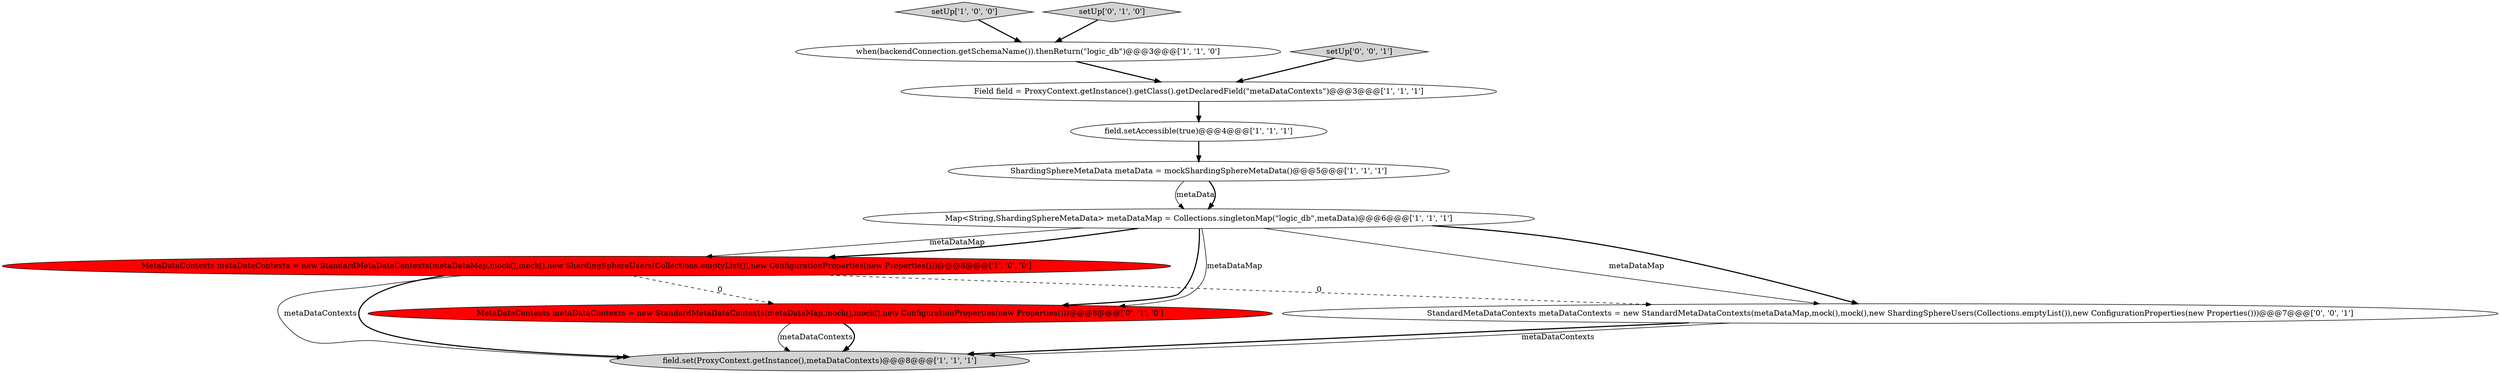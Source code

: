 digraph {
4 [style = filled, label = "MetaDataContexts metaDataContexts = new StandardMetaDataContexts(metaDataMap,mock(),mock(),new ShardingSphereUsers(Collections.emptyList()),new ConfigurationProperties(new Properties()))@@@8@@@['1', '0', '0']", fillcolor = red, shape = ellipse image = "AAA1AAABBB1BBB"];
3 [style = filled, label = "when(backendConnection.getSchemaName()).thenReturn(\"logic_db\")@@@3@@@['1', '1', '0']", fillcolor = white, shape = ellipse image = "AAA0AAABBB1BBB"];
8 [style = filled, label = "MetaDataContexts metaDataContexts = new StandardMetaDataContexts(metaDataMap,mock(),mock(),new ConfigurationProperties(new Properties()))@@@8@@@['0', '1', '0']", fillcolor = red, shape = ellipse image = "AAA1AAABBB2BBB"];
0 [style = filled, label = "setUp['1', '0', '0']", fillcolor = lightgray, shape = diamond image = "AAA0AAABBB1BBB"];
2 [style = filled, label = "field.set(ProxyContext.getInstance(),metaDataContexts)@@@8@@@['1', '1', '1']", fillcolor = lightgray, shape = ellipse image = "AAA0AAABBB1BBB"];
5 [style = filled, label = "Field field = ProxyContext.getInstance().getClass().getDeclaredField(\"metaDataContexts\")@@@3@@@['1', '1', '1']", fillcolor = white, shape = ellipse image = "AAA0AAABBB1BBB"];
9 [style = filled, label = "setUp['0', '1', '0']", fillcolor = lightgray, shape = diamond image = "AAA0AAABBB2BBB"];
1 [style = filled, label = "field.setAccessible(true)@@@4@@@['1', '1', '1']", fillcolor = white, shape = ellipse image = "AAA0AAABBB1BBB"];
6 [style = filled, label = "ShardingSphereMetaData metaData = mockShardingSphereMetaData()@@@5@@@['1', '1', '1']", fillcolor = white, shape = ellipse image = "AAA0AAABBB1BBB"];
7 [style = filled, label = "Map<String,ShardingSphereMetaData> metaDataMap = Collections.singletonMap(\"logic_db\",metaData)@@@6@@@['1', '1', '1']", fillcolor = white, shape = ellipse image = "AAA0AAABBB1BBB"];
10 [style = filled, label = "setUp['0', '0', '1']", fillcolor = lightgray, shape = diamond image = "AAA0AAABBB3BBB"];
11 [style = filled, label = "StandardMetaDataContexts metaDataContexts = new StandardMetaDataContexts(metaDataMap,mock(),mock(),new ShardingSphereUsers(Collections.emptyList()),new ConfigurationProperties(new Properties()))@@@7@@@['0', '0', '1']", fillcolor = white, shape = ellipse image = "AAA0AAABBB3BBB"];
0->3 [style = bold, label=""];
7->11 [style = bold, label=""];
7->11 [style = solid, label="metaDataMap"];
6->7 [style = solid, label="metaData"];
8->2 [style = solid, label="metaDataContexts"];
7->4 [style = solid, label="metaDataMap"];
4->2 [style = bold, label=""];
7->4 [style = bold, label=""];
7->8 [style = bold, label=""];
7->8 [style = solid, label="metaDataMap"];
11->2 [style = bold, label=""];
5->1 [style = bold, label=""];
11->2 [style = solid, label="metaDataContexts"];
3->5 [style = bold, label=""];
1->6 [style = bold, label=""];
10->5 [style = bold, label=""];
8->2 [style = bold, label=""];
4->8 [style = dashed, label="0"];
9->3 [style = bold, label=""];
4->11 [style = dashed, label="0"];
6->7 [style = bold, label=""];
4->2 [style = solid, label="metaDataContexts"];
}

